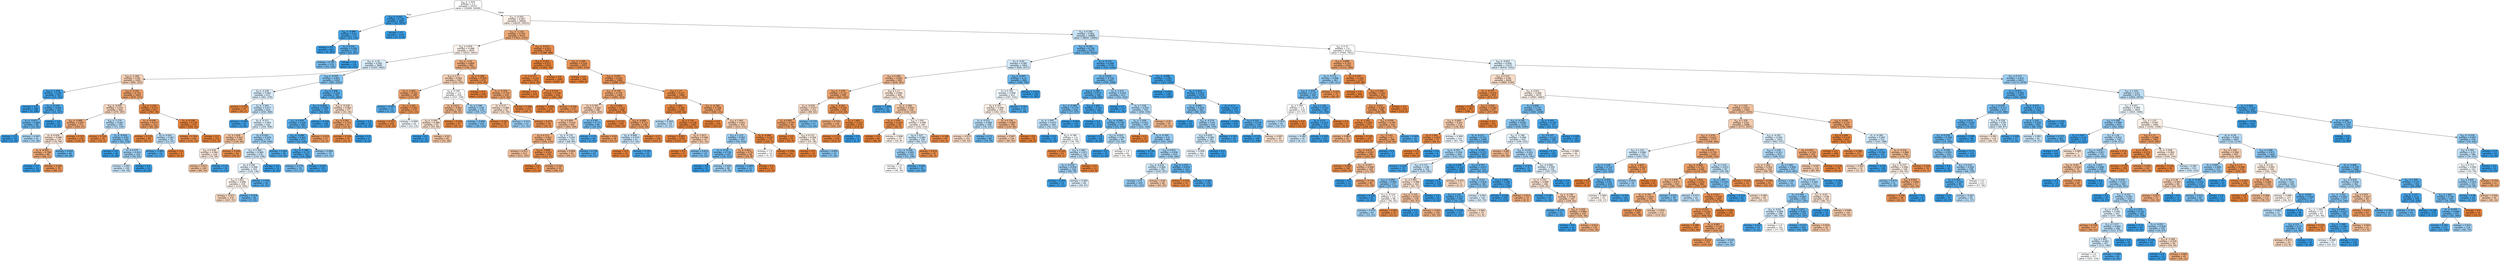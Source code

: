 digraph Tree {
node [shape=box, style="filled, rounded", color="black", fontname="helvetica"] ;
edge [fontname="helvetica"] ;
0 [label=<X<SUB>31</SUB> &le; -1.524<br/>entropy = 1.0<br/>samples = 32537<br/>value = [16268, 16269]>, fillcolor="#ffffff"] ;
1 [label=<X<SUB>30</SUB> &le; -0.301<br/>entropy = 0.156<br/>samples = 1897<br/>value = [43, 1854]>, fillcolor="#3e9fe6"] ;
0 -> 1 [labeldistance=2.5, labelangle=45, headlabel="True"] ;
2 [label=<X<SUB>30</SUB> &le; -0.889<br/>entropy = 0.31<br/>samples = 773<br/>value = [43, 730]>, fillcolor="#45a3e7"] ;
1 -> 2 ;
3 [label=<entropy = 0.0<br/>samples = 463<br/>value = [0, 463]>, fillcolor="#399de5"] ;
2 -> 3 ;
4 [label=<X<SUB>3</SUB> &le; 0.535<br/>entropy = 0.581<br/>samples = 310<br/>value = [43, 267]>, fillcolor="#59ade9"] ;
2 -> 4 ;
5 [label=<entropy = 0.795<br/>samples = 179<br/>value = [43, 136]>, fillcolor="#78bced"] ;
4 -> 5 ;
6 [label=<entropy = 0.0<br/>samples = 131<br/>value = [0, 131]>, fillcolor="#399de5"] ;
4 -> 6 ;
7 [label=<entropy = 0.0<br/>samples = 1124<br/>value = [0, 1124]>, fillcolor="#399de5"] ;
1 -> 7 ;
8 [label=<X<SUB>31</SUB> &le; -0.505<br/>entropy = 0.997<br/>samples = 30640<br/>value = [16225, 14415]>, fillcolor="#fcf1e9"] ;
0 -> 8 [labeldistance=2.5, labelangle=-45, headlabel="False"] ;
9 [label=<X<SUB>31</SUB> &le; -1.116<br/>entropy = 0.793<br/>samples = 9752<br/>value = [7421, 2331]>, fillcolor="#eda977"] ;
8 -> 9 ;
10 [label=<X<SUB>30</SUB> &le; 0.876<br/>entropy = 0.998<br/>samples = 3876<br/>value = [2033, 1843]>, fillcolor="#fdf3ec"] ;
9 -> 10 ;
11 [label=<X<SUB>31</SUB> &le; -1.32<br/>entropy = 0.992<br/>samples = 2895<br/>value = [1293, 1602]>, fillcolor="#d9ecfa"] ;
10 -> 11 ;
12 [label=<X<SUB>30</SUB> &le; -1.184<br/>entropy = 0.96<br/>samples = 1443<br/>value = [891, 552]>, fillcolor="#f5cfb4"] ;
11 -> 12 ;
13 [label=<X<SUB>30</SUB> &le; -1.478<br/>entropy = 0.255<br/>samples = 350<br/>value = [15, 335]>, fillcolor="#42a1e6"] ;
12 -> 13 ;
14 [label=<entropy = 0.0<br/>samples = 188<br/>value = [0, 188]>, fillcolor="#399de5"] ;
13 -> 14 ;
15 [label=<X<SUB>4</SUB> &le; -0.149<br/>entropy = 0.445<br/>samples = 162<br/>value = [15, 147]>, fillcolor="#4da7e8"] ;
13 -> 15 ;
16 [label=<X<SUB>7</SUB> &le; -0.672<br/>entropy = 0.696<br/>samples = 80<br/>value = [15, 65]>, fillcolor="#67b4eb"] ;
15 -> 16 ;
17 [label=<entropy = 0.0<br/>samples = 39<br/>value = [0, 39]>, fillcolor="#399de5"] ;
16 -> 17 ;
18 [label=<entropy = 0.947<br/>samples = 41<br/>value = [15, 26]>, fillcolor="#abd6f4"] ;
16 -> 18 ;
19 [label=<entropy = 0.0<br/>samples = 82<br/>value = [0, 82]>, fillcolor="#399de5"] ;
15 -> 19 ;
20 [label=<X<SUB>30</SUB> &le; -0.301<br/>entropy = 0.719<br/>samples = 1093<br/>value = [876, 217]>, fillcolor="#eba06a"] ;
12 -> 20 ;
21 [label=<X<SUB>30</SUB> &le; -0.595<br/>entropy = 0.972<br/>samples = 466<br/>value = [279, 187]>, fillcolor="#f6d5be"] ;
20 -> 21 ;
22 [label=<X<SUB>30</SUB> &le; -0.889<br/>entropy = 0.807<br/>samples = 271<br/>value = [204, 67]>, fillcolor="#eeaa7a"] ;
21 -> 22 ;
23 [label=<X<SUB>7</SUB> &le; 0.428<br/>entropy = 0.989<br/>samples = 135<br/>value = [76, 59]>, fillcolor="#f9e3d3"] ;
22 -> 23 ;
24 [label=<X<SUB>1</SUB> &le; -0.595<br/>entropy = 0.788<br/>samples = 89<br/>value = [68, 21]>, fillcolor="#eda876"] ;
23 -> 24 ;
25 [label=<entropy = 0.0<br/>samples = 10<br/>value = [0, 10]>, fillcolor="#399de5"] ;
24 -> 25 ;
26 [label=<entropy = 0.582<br/>samples = 79<br/>value = [68, 11]>, fillcolor="#e99559"] ;
24 -> 26 ;
27 [label=<entropy = 0.667<br/>samples = 46<br/>value = [8, 38]>, fillcolor="#63b2ea"] ;
23 -> 27 ;
28 [label=<entropy = 0.323<br/>samples = 136<br/>value = [128, 8]>, fillcolor="#e78945"] ;
22 -> 28 ;
29 [label=<X<SUB>29</SUB> &le; -1.274<br/>entropy = 0.961<br/>samples = 195<br/>value = [75, 120]>, fillcolor="#b5daf5"] ;
21 -> 29 ;
30 [label=<entropy = 0.316<br/>samples = 35<br/>value = [33, 2]>, fillcolor="#e78945"] ;
29 -> 30 ;
31 [label=<X<SUB>1</SUB> &le; -0.918<br/>entropy = 0.83<br/>samples = 160<br/>value = [42, 118]>, fillcolor="#7fc0ee"] ;
29 -> 31 ;
32 [label=<entropy = 0.0<br/>samples = 36<br/>value = [0, 36]>, fillcolor="#399de5"] ;
31 -> 32 ;
33 [label=<X<SUB>7</SUB> &le; 0.579<br/>entropy = 0.924<br/>samples = 124<br/>value = [42, 82]>, fillcolor="#9ecff2"] ;
31 -> 33 ;
34 [label=<entropy = 0.981<br/>samples = 100<br/>value = [42, 58]>, fillcolor="#c8e4f8"] ;
33 -> 34 ;
35 [label=<entropy = 0.0<br/>samples = 24<br/>value = [0, 24]>, fillcolor="#399de5"] ;
33 -> 35 ;
36 [label=<X<SUB>29</SUB> &le; -1.103<br/>entropy = 0.277<br/>samples = 627<br/>value = [597, 30]>, fillcolor="#e68743"] ;
20 -> 36 ;
37 [label=<X<SUB>7</SUB> &le; -0.636<br/>entropy = 0.677<br/>samples = 112<br/>value = [92, 20]>, fillcolor="#eb9c64"] ;
36 -> 37 ;
38 [label=<entropy = 0.222<br/>samples = 84<br/>value = [81, 3]>, fillcolor="#e68640"] ;
37 -> 38 ;
39 [label=<X<SUB>0</SUB> &le; -0.001<br/>entropy = 0.967<br/>samples = 28<br/>value = [11, 17]>, fillcolor="#b9dcf6"] ;
37 -> 39 ;
40 [label=<entropy = 0.485<br/>samples = 19<br/>value = [2, 17]>, fillcolor="#50a9e8"] ;
39 -> 40 ;
41 [label=<entropy = 0.0<br/>samples = 9<br/>value = [9, 0]>, fillcolor="#e58139"] ;
39 -> 41 ;
42 [label=<X<SUB>1</SUB> &le; -0.708<br/>entropy = 0.138<br/>samples = 515<br/>value = [505, 10]>, fillcolor="#e6833d"] ;
36 -> 42 ;
43 [label=<entropy = 0.364<br/>samples = 144<br/>value = [134, 10]>, fillcolor="#e78a48"] ;
42 -> 43 ;
44 [label=<entropy = 0.0<br/>samples = 371<br/>value = [371, 0]>, fillcolor="#e58139"] ;
42 -> 44 ;
45 [label=<X<SUB>30</SUB> &le; -0.595<br/>entropy = 0.851<br/>samples = 1452<br/>value = [402, 1050]>, fillcolor="#85c3ef"] ;
11 -> 45 ;
46 [label=<X<SUB>3</SUB> &le; -2.139<br/>entropy = 0.992<br/>samples = 671<br/>value = [301, 370]>, fillcolor="#daedfa"] ;
45 -> 46 ;
47 [label=<entropy = 0.254<br/>samples = 47<br/>value = [45, 2]>, fillcolor="#e68742"] ;
46 -> 47 ;
48 [label=<X<SUB>2</SUB> &le; -1.563<br/>entropy = 0.977<br/>samples = 624<br/>value = [256, 368]>, fillcolor="#c3e1f7"] ;
46 -> 48 ;
49 [label=<entropy = 0.206<br/>samples = 62<br/>value = [2, 60]>, fillcolor="#40a0e6"] ;
48 -> 49 ;
50 [label=<X<SUB>0</SUB> &le; -0.537<br/>entropy = 0.993<br/>samples = 562<br/>value = [254, 308]>, fillcolor="#dceefa"] ;
48 -> 50 ;
51 [label=<X<SUB>1</SUB> &le; 1.028<br/>entropy = 0.922<br/>samples = 190<br/>value = [126, 64]>, fillcolor="#f2c19e"] ;
50 -> 51 ;
52 [label=<X<SUB>29</SUB> &le; 0.438<br/>entropy = 0.994<br/>samples = 128<br/>value = [70, 58]>, fillcolor="#fbe9dd"] ;
51 -> 52 ;
53 [label=<entropy = 0.921<br/>samples = 104<br/>value = [69, 35]>, fillcolor="#f2c19d"] ;
52 -> 53 ;
54 [label=<entropy = 0.25<br/>samples = 24<br/>value = [1, 23]>, fillcolor="#42a1e6"] ;
52 -> 54 ;
55 [label=<entropy = 0.459<br/>samples = 62<br/>value = [56, 6]>, fillcolor="#e88e4e"] ;
51 -> 55 ;
56 [label=<X<SUB>3</SUB> &le; 0.024<br/>entropy = 0.929<br/>samples = 372<br/>value = [128, 244]>, fillcolor="#a1d0f3"] ;
50 -> 56 ;
57 [label=<X<SUB>12</SUB> &le; 2.364<br/>entropy = 0.985<br/>samples = 276<br/>value = [118, 158]>, fillcolor="#cde6f8"] ;
56 -> 57 ;
58 [label=<X<SUB>0</SUB> &le; 2.284<br/>entropy = 0.996<br/>samples = 254<br/>value = [118, 136]>, fillcolor="#e5f2fc"] ;
57 -> 58 ;
59 [label=<X<SUB>14</SUB> &le; 1.061<br/>entropy = 0.998<br/>samples = 218<br/>value = [114, 104]>, fillcolor="#fdf4ee"] ;
58 -> 59 ;
60 [label=<entropy = 0.972<br/>samples = 179<br/>value = [107, 72]>, fillcolor="#f6d6be"] ;
59 -> 60 ;
61 [label=<entropy = 0.679<br/>samples = 39<br/>value = [7, 32]>, fillcolor="#64b2eb"] ;
59 -> 61 ;
62 [label=<entropy = 0.503<br/>samples = 36<br/>value = [4, 32]>, fillcolor="#52a9e8"] ;
58 -> 62 ;
63 [label=<entropy = 0.0<br/>samples = 22<br/>value = [0, 22]>, fillcolor="#399de5"] ;
57 -> 63 ;
64 [label=<entropy = 0.482<br/>samples = 96<br/>value = [10, 86]>, fillcolor="#50a8e8"] ;
56 -> 64 ;
65 [label=<X<SUB>16</SUB> &le; 1.836<br/>entropy = 0.556<br/>samples = 781<br/>value = [101, 680]>, fillcolor="#56ace9"] ;
45 -> 65 ;
66 [label=<X<SUB>17</SUB> &le; -0.428<br/>entropy = 0.449<br/>samples = 724<br/>value = [68, 656]>, fillcolor="#4ea7e8"] ;
65 -> 66 ;
67 [label=<X<SUB>11</SUB> &le; 0.929<br/>entropy = 0.558<br/>samples = 484<br/>value = [63, 421]>, fillcolor="#57ace9"] ;
66 -> 67 ;
68 [label=<X<SUB>16</SUB> &le; -0.489<br/>entropy = 0.501<br/>samples = 471<br/>value = [52, 419]>, fillcolor="#52a9e8"] ;
67 -> 68 ;
69 [label=<X<SUB>23</SUB> &le; -1.346<br/>entropy = 0.377<br/>samples = 397<br/>value = [29, 368]>, fillcolor="#49a5e7"] ;
68 -> 69 ;
70 [label=<entropy = 0.778<br/>samples = 74<br/>value = [17, 57]>, fillcolor="#74baed"] ;
69 -> 70 ;
71 [label=<entropy = 0.229<br/>samples = 323<br/>value = [12, 311]>, fillcolor="#41a1e6"] ;
69 -> 71 ;
72 [label=<entropy = 0.894<br/>samples = 74<br/>value = [23, 51]>, fillcolor="#92c9f1"] ;
68 -> 72 ;
73 [label=<entropy = 0.619<br/>samples = 13<br/>value = [11, 2]>, fillcolor="#ea985d"] ;
67 -> 73 ;
74 [label=<entropy = 0.146<br/>samples = 240<br/>value = [5, 235]>, fillcolor="#3d9fe6"] ;
66 -> 74 ;
75 [label=<X<SUB>19</SUB> &le; -0.228<br/>entropy = 0.982<br/>samples = 57<br/>value = [33, 24]>, fillcolor="#f8ddc9"] ;
65 -> 75 ;
76 [label=<X<SUB>30</SUB> &le; 0.582<br/>entropy = 0.712<br/>samples = 41<br/>value = [33, 8]>, fillcolor="#eba069"] ;
75 -> 76 ;
77 [label=<entropy = 0.316<br/>samples = 35<br/>value = [33, 2]>, fillcolor="#e78945"] ;
76 -> 77 ;
78 [label=<entropy = 0.0<br/>samples = 6<br/>value = [0, 6]>, fillcolor="#399de5"] ;
76 -> 78 ;
79 [label=<entropy = 0.0<br/>samples = 16<br/>value = [0, 16]>, fillcolor="#399de5"] ;
75 -> 79 ;
80 [label=<X<SUB>31</SUB> &le; -1.32<br/>entropy = 0.804<br/>samples = 981<br/>value = [740, 241]>, fillcolor="#edaa79"] ;
10 -> 80 ;
81 [label=<X<SUB>30</SUB> &le; 1.17<br/>entropy = 0.962<br/>samples = 505<br/>value = [310, 195]>, fillcolor="#f5d0b6"] ;
80 -> 81 ;
82 [label=<X<SUB>2</SUB> &le; -1.402<br/>entropy = 0.702<br/>samples = 189<br/>value = [153, 36]>, fillcolor="#eb9f68"] ;
81 -> 82 ;
83 [label=<entropy = 0.567<br/>samples = 15<br/>value = [2, 13]>, fillcolor="#57ace9"] ;
82 -> 83 ;
84 [label=<X<SUB>13</SUB> &le; 1.391<br/>entropy = 0.563<br/>samples = 174<br/>value = [151, 23]>, fillcolor="#e99457"] ;
82 -> 84 ;
85 [label=<entropy = 0.355<br/>samples = 149<br/>value = [139, 10]>, fillcolor="#e78a47"] ;
84 -> 85 ;
86 [label=<entropy = 0.999<br/>samples = 25<br/>value = [12, 13]>, fillcolor="#f0f7fd"] ;
84 -> 86 ;
87 [label=<X<SUB>4</SUB> &le; -0.165<br/>entropy = 1.0<br/>samples = 316<br/>value = [157, 159]>, fillcolor="#fdfeff"] ;
81 -> 87 ;
88 [label=<X<SUB>1</SUB> &le; 0.623<br/>entropy = 0.881<br/>samples = 140<br/>value = [98, 42]>, fillcolor="#f0b78e"] ;
87 -> 88 ;
89 [label=<X<SUB>8</SUB> &le; -1.042<br/>entropy = 0.986<br/>samples = 93<br/>value = [53, 40]>, fillcolor="#f9e0ce"] ;
88 -> 89 ;
90 [label=<entropy = 0.0<br/>samples = 12<br/>value = [0, 12]>, fillcolor="#399de5"] ;
89 -> 90 ;
91 [label=<entropy = 0.93<br/>samples = 81<br/>value = [53, 28]>, fillcolor="#f3c4a2"] ;
89 -> 91 ;
92 [label=<entropy = 0.254<br/>samples = 47<br/>value = [45, 2]>, fillcolor="#e68742"] ;
88 -> 92 ;
93 [label=<X<SUB>1</SUB> &le; 1.596<br/>entropy = 0.92<br/>samples = 176<br/>value = [59, 117]>, fillcolor="#9dcef2"] ;
87 -> 93 ;
94 [label=<entropy = 0.806<br/>samples = 154<br/>value = [38, 116]>, fillcolor="#7abdee"] ;
93 -> 94 ;
95 [label=<entropy = 0.267<br/>samples = 22<br/>value = [21, 1]>, fillcolor="#e68742"] ;
93 -> 95 ;
96 [label=<X<SUB>2</SUB> &le; -0.288<br/>entropy = 0.458<br/>samples = 476<br/>value = [430, 46]>, fillcolor="#e88e4e"] ;
80 -> 96 ;
97 [label=<entropy = 0.0<br/>samples = 258<br/>value = [258, 0]>, fillcolor="#e58139"] ;
96 -> 97 ;
98 [label=<X<SUB>1</SUB> &le; -0.329<br/>entropy = 0.743<br/>samples = 218<br/>value = [172, 46]>, fillcolor="#eca36e"] ;
96 -> 98 ;
99 [label=<X<SUB>7</SUB> &le; 0.27<br/>entropy = 0.985<br/>samples = 91<br/>value = [52, 39]>, fillcolor="#f8e0ce"] ;
98 -> 99 ;
100 [label=<entropy = 0.912<br/>samples = 52<br/>value = [17, 35]>, fillcolor="#99cdf2"] ;
99 -> 100 ;
101 [label=<entropy = 0.477<br/>samples = 39<br/>value = [35, 4]>, fillcolor="#e88f50"] ;
99 -> 101 ;
102 [label=<entropy = 0.308<br/>samples = 127<br/>value = [120, 7]>, fillcolor="#e78845"] ;
98 -> 102 ;
103 [label=<X<SUB>31</SUB> &le; -0.913<br/>entropy = 0.413<br/>samples = 5876<br/>value = [5388, 488]>, fillcolor="#e78c4b"] ;
9 -> 103 ;
104 [label=<X<SUB>30</SUB> &le; -0.301<br/>entropy = 0.077<br/>samples = 1919<br/>value = [1901, 18]>, fillcolor="#e5823b"] ;
103 -> 104 ;
105 [label=<X<SUB>1</SUB> &le; 0.127<br/>entropy = 0.151<br/>samples = 832<br/>value = [814, 18]>, fillcolor="#e6843d"] ;
104 -> 105 ;
106 [label=<entropy = 0.0<br/>samples = 414<br/>value = [414, 0]>, fillcolor="#e58139"] ;
105 -> 106 ;
107 [label=<X<SUB>7</SUB> &le; 0.514<br/>entropy = 0.256<br/>samples = 418<br/>value = [400, 18]>, fillcolor="#e68742"] ;
105 -> 107 ;
108 [label=<entropy = 0.059<br/>samples = 291<br/>value = [289, 2]>, fillcolor="#e5823a"] ;
107 -> 108 ;
109 [label=<entropy = 0.546<br/>samples = 127<br/>value = [111, 16]>, fillcolor="#e99356"] ;
107 -> 109 ;
110 [label=<entropy = 0.0<br/>samples = 1087<br/>value = [1087, 0]>, fillcolor="#e58139"] ;
104 -> 110 ;
111 [label=<X<SUB>30</SUB> &le; -1.184<br/>entropy = 0.526<br/>samples = 3957<br/>value = [3487, 470]>, fillcolor="#e99254"] ;
103 -> 111 ;
112 [label=<entropy = 0.0<br/>samples = 589<br/>value = [589, 0]>, fillcolor="#e58139"] ;
111 -> 112 ;
113 [label=<X<SUB>30</SUB> &le; -0.007<br/>entropy = 0.583<br/>samples = 3368<br/>value = [2898, 470]>, fillcolor="#e99559"] ;
111 -> 113 ;
114 [label=<X<SUB>31</SUB> &le; -0.709<br/>entropy = 0.758<br/>samples = 1384<br/>value = [1081, 303]>, fillcolor="#eca470"] ;
113 -> 114 ;
115 [label=<X<SUB>3</SUB> &le; 0.787<br/>entropy = 0.962<br/>samples = 685<br/>value = [421, 264]>, fillcolor="#f5d0b5"] ;
114 -> 115 ;
116 [label=<X<SUB>4</SUB> &le; 0.469<br/>entropy = 0.916<br/>samples = 601<br/>value = [402, 199]>, fillcolor="#f2bf9b"] ;
115 -> 116 ;
117 [label=<X<SUB>8</SUB> &le; 0.712<br/>entropy = 0.821<br/>samples = 449<br/>value = [334, 115]>, fillcolor="#eeac7d"] ;
116 -> 117 ;
118 [label=<entropy = 0.911<br/>samples = 313<br/>value = [211, 102]>, fillcolor="#f2be99"] ;
117 -> 118 ;
119 [label=<X<SUB>30</SUB> &le; -0.889<br/>entropy = 0.455<br/>samples = 136<br/>value = [123, 13]>, fillcolor="#e88e4e"] ;
117 -> 119 ;
120 [label=<entropy = 0.0<br/>samples = 77<br/>value = [77, 0]>, fillcolor="#e58139"] ;
119 -> 120 ;
121 [label=<entropy = 0.761<br/>samples = 59<br/>value = [46, 13]>, fillcolor="#eca571"] ;
119 -> 121 ;
122 [label=<X<SUB>3</SUB> &le; -0.135<br/>entropy = 0.992<br/>samples = 152<br/>value = [68, 84]>, fillcolor="#d9ecfa"] ;
116 -> 122 ;
123 [label=<entropy = 0.894<br/>samples = 87<br/>value = [60, 27]>, fillcolor="#f1ba92"] ;
122 -> 123 ;
124 [label=<entropy = 0.538<br/>samples = 65<br/>value = [8, 57]>, fillcolor="#55abe9"] ;
122 -> 124 ;
125 [label=<X<SUB>2</SUB> &le; 0.99<br/>entropy = 0.771<br/>samples = 84<br/>value = [19, 65]>, fillcolor="#73baed"] ;
115 -> 125 ;
126 [label=<entropy = 0.33<br/>samples = 66<br/>value = [4, 62]>, fillcolor="#46a3e7"] ;
125 -> 126 ;
127 [label=<entropy = 0.65<br/>samples = 18<br/>value = [15, 3]>, fillcolor="#ea9a61"] ;
125 -> 127 ;
128 [label=<X<SUB>0</SUB> &le; 0.892<br/>entropy = 0.311<br/>samples = 699<br/>value = [660, 39]>, fillcolor="#e78845"] ;
114 -> 128 ;
129 [label=<entropy = 0.131<br/>samples = 550<br/>value = [540, 10]>, fillcolor="#e5833d"] ;
128 -> 129 ;
130 [label=<X<SUB>30</SUB> &le; -0.889<br/>entropy = 0.711<br/>samples = 149<br/>value = [120, 29]>, fillcolor="#eb9f69"] ;
128 -> 130 ;
131 [label=<X<SUB>4</SUB> &le; -0.649<br/>entropy = 0.979<br/>samples = 41<br/>value = [17, 24]>, fillcolor="#c5e2f7"] ;
130 -> 131 ;
132 [label=<entropy = 0.0<br/>samples = 15<br/>value = [15, 0]>, fillcolor="#e58139"] ;
131 -> 132 ;
133 [label=<entropy = 0.391<br/>samples = 26<br/>value = [2, 24]>, fillcolor="#49a5e7"] ;
131 -> 133 ;
134 [label=<entropy = 0.27<br/>samples = 108<br/>value = [103, 5]>, fillcolor="#e68743"] ;
130 -> 134 ;
135 [label=<X<SUB>30</SUB> &le; 1.17<br/>entropy = 0.417<br/>samples = 1984<br/>value = [1817, 167]>, fillcolor="#e78d4b"] ;
113 -> 135 ;
136 [label=<X<SUB>3</SUB> &le; -1.042<br/>entropy = 0.182<br/>samples = 1305<br/>value = [1269, 36]>, fillcolor="#e6853f"] ;
135 -> 136 ;
137 [label=<entropy = 0.964<br/>samples = 18<br/>value = [7, 11]>, fillcolor="#b7dbf6"] ;
136 -> 137 ;
138 [label=<X<SUB>0</SUB> &le; 2.716<br/>entropy = 0.138<br/>samples = 1287<br/>value = [1262, 25]>, fillcolor="#e6833d"] ;
136 -> 138 ;
139 [label=<entropy = 0.083<br/>samples = 1254<br/>value = [1241, 13]>, fillcolor="#e5823b"] ;
138 -> 139 ;
140 [label=<X<SUB>4</SUB> &le; -1.913<br/>entropy = 0.946<br/>samples = 33<br/>value = [21, 12]>, fillcolor="#f4c9aa"] ;
138 -> 140 ;
141 [label=<entropy = 0.0<br/>samples = 17<br/>value = [17, 0]>, fillcolor="#e58139"] ;
140 -> 141 ;
142 [label=<entropy = 0.811<br/>samples = 16<br/>value = [4, 12]>, fillcolor="#7bbeee"] ;
140 -> 142 ;
143 [label=<X<SUB>31</SUB> &le; -0.709<br/>entropy = 0.708<br/>samples = 679<br/>value = [548, 131]>, fillcolor="#eb9f68"] ;
135 -> 143 ;
144 [label=<entropy = 0.0<br/>samples = 325<br/>value = [325, 0]>, fillcolor="#e58139"] ;
143 -> 144 ;
145 [label=<X<SUB>30</SUB> &le; 1.465<br/>entropy = 0.951<br/>samples = 354<br/>value = [223, 131]>, fillcolor="#f4cbad"] ;
143 -> 145 ;
146 [label=<X<SUB>29</SUB> &le; 1.123<br/>entropy = 0.907<br/>samples = 183<br/>value = [59, 124]>, fillcolor="#97ccf1"] ;
145 -> 146 ;
147 [label=<X<SUB>1</SUB> &le; -0.16<br/>entropy = 0.736<br/>samples = 145<br/>value = [30, 115]>, fillcolor="#6db7ec"] ;
146 -> 147 ;
148 [label=<entropy = 0.0<br/>samples = 57<br/>value = [0, 57]>, fillcolor="#399de5"] ;
147 -> 148 ;
149 [label=<entropy = 0.926<br/>samples = 88<br/>value = [30, 58]>, fillcolor="#9fd0f2"] ;
147 -> 149 ;
150 [label=<X<SUB>1</SUB> &le; -0.821<br/>entropy = 0.79<br/>samples = 38<br/>value = [29, 9]>, fillcolor="#eda876"] ;
146 -> 150 ;
151 [label=<entropy = 0.684<br/>samples = 11<br/>value = [2, 9]>, fillcolor="#65b3eb"] ;
150 -> 151 ;
152 [label=<entropy = 0.0<br/>samples = 27<br/>value = [27, 0]>, fillcolor="#e58139"] ;
150 -> 152 ;
153 [label=<X<SUB>4</SUB> &le; -0.468<br/>entropy = 0.247<br/>samples = 171<br/>value = [164, 7]>, fillcolor="#e68641"] ;
145 -> 153 ;
154 [label=<entropy = 1.0<br/>samples = 10<br/>value = [5, 5]>, fillcolor="#ffffff"] ;
153 -> 154 ;
155 [label=<entropy = 0.096<br/>samples = 161<br/>value = [159, 2]>, fillcolor="#e5833b"] ;
153 -> 155 ;
156 [label=<X<SUB>31</SUB> &le; 0.106<br/>entropy = 0.982<br/>samples = 20888<br/>value = [8804, 12084]>, fillcolor="#c9e4f8"] ;
8 -> 156 ;
157 [label=<X<SUB>31</SUB> &le; -0.301<br/>entropy = 0.758<br/>samples = 5673<br/>value = [1240, 4433]>, fillcolor="#70b8ec"] ;
156 -> 157 ;
158 [label=<X<SUB>3</SUB> &le; -0.02<br/>entropy = 0.987<br/>samples = 1903<br/>value = [826, 1077]>, fillcolor="#d1e8f9"] ;
157 -> 158 ;
159 [label=<X<SUB>30</SUB> &le; 0.288<br/>entropy = 0.892<br/>samples = 909<br/>value = [628, 281]>, fillcolor="#f1b992"] ;
158 -> 159 ;
160 [label=<X<SUB>30</SUB> &le; -1.478<br/>entropy = 0.723<br/>samples = 509<br/>value = [407, 102]>, fillcolor="#eca16b"] ;
159 -> 160 ;
161 [label=<X<SUB>0</SUB> &le; -0.529<br/>entropy = 0.977<br/>samples = 151<br/>value = [89, 62]>, fillcolor="#f7d9c3"] ;
160 -> 161 ;
162 [label=<X<SUB>1</SUB> &le; 0.045<br/>entropy = 0.705<br/>samples = 94<br/>value = [76, 18]>, fillcolor="#eb9f68"] ;
161 -> 162 ;
163 [label=<entropy = 0.0<br/>samples = 55<br/>value = [55, 0]>, fillcolor="#e58139"] ;
162 -> 163 ;
164 [label=<X<SUB>29</SUB> &le; 0.153<br/>entropy = 0.996<br/>samples = 39<br/>value = [21, 18]>, fillcolor="#fbede3"] ;
162 -> 164 ;
165 [label=<entropy = 0.0<br/>samples = 14<br/>value = [14, 0]>, fillcolor="#e58139"] ;
164 -> 165 ;
166 [label=<entropy = 0.855<br/>samples = 25<br/>value = [7, 18]>, fillcolor="#86c3ef"] ;
164 -> 166 ;
167 [label=<entropy = 0.775<br/>samples = 57<br/>value = [13, 44]>, fillcolor="#74baed"] ;
161 -> 167 ;
168 [label=<X<SUB>29</SUB> &le; -0.361<br/>entropy = 0.505<br/>samples = 358<br/>value = [318, 40]>, fillcolor="#e89152"] ;
160 -> 168 ;
169 [label=<entropy = 0.793<br/>samples = 134<br/>value = [102, 32]>, fillcolor="#eda977"] ;
168 -> 169 ;
170 [label=<X<SUB>1</SUB> &le; 1.683<br/>entropy = 0.222<br/>samples = 224<br/>value = [216, 8]>, fillcolor="#e68640"] ;
168 -> 170 ;
171 [label=<entropy = 0.131<br/>samples = 220<br/>value = [216, 4]>, fillcolor="#e5833d"] ;
170 -> 171 ;
172 [label=<entropy = 0.0<br/>samples = 4<br/>value = [0, 4]>, fillcolor="#399de5"] ;
170 -> 172 ;
173 [label=<X<SUB>30</SUB> &le; 1.17<br/>entropy = 0.992<br/>samples = 400<br/>value = [221, 179]>, fillcolor="#fae7d9"] ;
159 -> 173 ;
174 [label=<entropy = 0.409<br/>samples = 61<br/>value = [5, 56]>, fillcolor="#4ba6e7"] ;
173 -> 174 ;
175 [label=<X<SUB>2</SUB> &le; -1.384<br/>entropy = 0.945<br/>samples = 339<br/>value = [216, 123]>, fillcolor="#f4c9aa"] ;
173 -> 175 ;
176 [label=<X<SUB>3</SUB> &le; -1.434<br/>entropy = 0.439<br/>samples = 99<br/>value = [90, 9]>, fillcolor="#e88e4d"] ;
175 -> 176 ;
177 [label=<entropy = 0.0<br/>samples = 80<br/>value = [80, 0]>, fillcolor="#e58139"] ;
176 -> 177 ;
178 [label=<entropy = 0.998<br/>samples = 19<br/>value = [10, 9]>, fillcolor="#fcf2eb"] ;
176 -> 178 ;
179 [label=<X<SUB>29</SUB> &le; 1.295<br/>entropy = 0.998<br/>samples = 240<br/>value = [126, 114]>, fillcolor="#fdf3ec"] ;
175 -> 179 ;
180 [label=<X<SUB>8</SUB> &le; 1.527<br/>entropy = 0.985<br/>samples = 194<br/>value = [83, 111]>, fillcolor="#cde6f8"] ;
179 -> 180 ;
181 [label=<X<SUB>17</SUB> &le; -0.548<br/>entropy = 0.905<br/>samples = 159<br/>value = [51, 108]>, fillcolor="#96cbf1"] ;
180 -> 181 ;
182 [label=<entropy = 1.0<br/>samples = 78<br/>value = [39, 39]>, fillcolor="#ffffff"] ;
181 -> 182 ;
183 [label=<entropy = 0.605<br/>samples = 81<br/>value = [12, 69]>, fillcolor="#5baeea"] ;
181 -> 183 ;
184 [label=<entropy = 0.422<br/>samples = 35<br/>value = [32, 3]>, fillcolor="#e78d4c"] ;
180 -> 184 ;
185 [label=<entropy = 0.348<br/>samples = 46<br/>value = [43, 3]>, fillcolor="#e78a47"] ;
179 -> 185 ;
186 [label=<X<SUB>30</SUB> &le; -0.007<br/>entropy = 0.72<br/>samples = 994<br/>value = [198, 796]>, fillcolor="#6ab5eb"] ;
158 -> 186 ;
187 [label=<X<SUB>7</SUB> &le; 0.744<br/>entropy = 0.999<br/>samples = 412<br/>value = [197, 215]>, fillcolor="#eef7fd"] ;
186 -> 187 ;
188 [label=<X<SUB>9</SUB> &le; 0.107<br/>entropy = 0.996<br/>samples = 359<br/>value = [192, 167]>, fillcolor="#fcefe5"] ;
187 -> 188 ;
189 [label=<X<SUB>7</SUB> &le; -0.521<br/>entropy = 0.966<br/>samples = 199<br/>value = [78, 121]>, fillcolor="#b9dcf6"] ;
188 -> 189 ;
190 [label=<entropy = 0.979<br/>samples = 101<br/>value = [59, 42]>, fillcolor="#f8dbc6"] ;
189 -> 190 ;
191 [label=<entropy = 0.71<br/>samples = 98<br/>value = [19, 79]>, fillcolor="#69b5eb"] ;
189 -> 191 ;
192 [label=<X<SUB>2</SUB> &le; 0.726<br/>entropy = 0.865<br/>samples = 160<br/>value = [114, 46]>, fillcolor="#efb489"] ;
188 -> 192 ;
193 [label=<entropy = 0.947<br/>samples = 126<br/>value = [80, 46]>, fillcolor="#f4c9ab"] ;
192 -> 193 ;
194 [label=<entropy = 0.0<br/>samples = 34<br/>value = [34, 0]>, fillcolor="#e58139"] ;
192 -> 194 ;
195 [label=<entropy = 0.451<br/>samples = 53<br/>value = [5, 48]>, fillcolor="#4ea7e8"] ;
187 -> 195 ;
196 [label=<entropy = 0.018<br/>samples = 582<br/>value = [1, 581]>, fillcolor="#399de5"] ;
186 -> 196 ;
197 [label=<X<SUB>3</SUB> &le; -0.135<br/>entropy = 0.499<br/>samples = 3770<br/>value = [414, 3356]>, fillcolor="#51a9e8"] ;
157 -> 197 ;
198 [label=<X<SUB>1</SUB> &le; 0.618<br/>entropy = 0.759<br/>samples = 1407<br/>value = [309, 1098]>, fillcolor="#71b9ec"] ;
197 -> 198 ;
199 [label=<X<SUB>30</SUB> &le; -1.184<br/>entropy = 0.573<br/>samples = 796<br/>value = [108, 688]>, fillcolor="#58ace9"] ;
198 -> 199 ;
200 [label=<X<SUB>31</SUB> &le; -0.098<br/>entropy = 0.779<br/>samples = 334<br/>value = [77, 257]>, fillcolor="#74baed"] ;
199 -> 200 ;
201 [label=<X<SUB>1</SUB> &le; -1.097<br/>entropy = 0.972<br/>samples = 189<br/>value = [76, 113]>, fillcolor="#bedff6"] ;
200 -> 201 ;
202 [label=<entropy = 0.0<br/>samples = 34<br/>value = [0, 34]>, fillcolor="#399de5"] ;
201 -> 202 ;
203 [label=<X<SUB>8</SUB> &le; -0.396<br/>entropy = 1.0<br/>samples = 155<br/>value = [76, 79]>, fillcolor="#f7fbfe"] ;
201 -> 203 ;
204 [label=<entropy = 0.242<br/>samples = 25<br/>value = [24, 1]>, fillcolor="#e68641"] ;
203 -> 204 ;
205 [label=<X<SUB>29</SUB> &le; 1.466<br/>entropy = 0.971<br/>samples = 130<br/>value = [52, 78]>, fillcolor="#bddef6"] ;
203 -> 205 ;
206 [label=<X<SUB>1</SUB> &le; -0.529<br/>entropy = 0.924<br/>samples = 118<br/>value = [40, 78]>, fillcolor="#9fcff2"] ;
205 -> 206 ;
207 [label=<entropy = 0.201<br/>samples = 32<br/>value = [1, 31]>, fillcolor="#3fa0e6"] ;
206 -> 207 ;
208 [label=<entropy = 0.994<br/>samples = 86<br/>value = [39, 47]>, fillcolor="#ddeefb"] ;
206 -> 208 ;
209 [label=<entropy = 0.0<br/>samples = 12<br/>value = [12, 0]>, fillcolor="#e58139"] ;
205 -> 209 ;
210 [label=<entropy = 0.059<br/>samples = 145<br/>value = [1, 144]>, fillcolor="#3a9ee5"] ;
200 -> 210 ;
211 [label=<X<SUB>30</SUB> &le; 1.465<br/>entropy = 0.355<br/>samples = 462<br/>value = [31, 431]>, fillcolor="#47a4e7"] ;
199 -> 211 ;
212 [label=<entropy = 0.0<br/>samples = 313<br/>value = [0, 313]>, fillcolor="#399de5"] ;
211 -> 212 ;
213 [label=<X<SUB>31</SUB> &le; -0.098<br/>entropy = 0.738<br/>samples = 149<br/>value = [31, 118]>, fillcolor="#6db7ec"] ;
211 -> 213 ;
214 [label=<entropy = 0.0<br/>samples = 68<br/>value = [0, 68]>, fillcolor="#399de5"] ;
213 -> 214 ;
215 [label=<X<SUB>23</SUB> &le; -0.925<br/>entropy = 0.96<br/>samples = 81<br/>value = [31, 50]>, fillcolor="#b4daf5"] ;
213 -> 215 ;
216 [label=<entropy = 0.0<br/>samples = 20<br/>value = [0, 20]>, fillcolor="#399de5"] ;
215 -> 216 ;
217 [label=<entropy = 1.0<br/>samples = 61<br/>value = [31, 30]>, fillcolor="#fefbf9"] ;
215 -> 217 ;
218 [label=<X<SUB>2</SUB> &le; -1.473<br/>entropy = 0.914<br/>samples = 611<br/>value = [201, 410]>, fillcolor="#9acdf2"] ;
198 -> 218 ;
219 [label=<entropy = 0.1<br/>samples = 77<br/>value = [1, 76]>, fillcolor="#3c9ee5"] ;
218 -> 219 ;
220 [label=<X<SUB>9</SUB> &le; 1.728<br/>entropy = 0.954<br/>samples = 534<br/>value = [200, 334]>, fillcolor="#b0d8f5"] ;
218 -> 220 ;
221 [label=<X<SUB>4</SUB> &le; -1.938<br/>entropy = 0.921<br/>samples = 479<br/>value = [161, 318]>, fillcolor="#9dcff2"] ;
220 -> 221 ;
222 [label=<entropy = 0.0<br/>samples = 14<br/>value = [14, 0]>, fillcolor="#e58139"] ;
221 -> 222 ;
223 [label=<X<SUB>5</SUB> &le; -0.764<br/>entropy = 0.9<br/>samples = 465<br/>value = [147, 318]>, fillcolor="#95caf1"] ;
221 -> 223 ;
224 [label=<entropy = 0.139<br/>samples = 51<br/>value = [1, 50]>, fillcolor="#3d9fe6"] ;
223 -> 224 ;
225 [label=<X<SUB>29</SUB> &le; 0.952<br/>entropy = 0.936<br/>samples = 414<br/>value = [146, 268]>, fillcolor="#a5d2f3"] ;
223 -> 225 ;
226 [label=<X<SUB>29</SUB> &le; -0.018<br/>entropy = 0.984<br/>samples = 291<br/>value = [124, 167]>, fillcolor="#cce6f8"] ;
225 -> 226 ;
227 [label=<entropy = 0.9<br/>samples = 193<br/>value = [61, 132]>, fillcolor="#94caf1"] ;
226 -> 227 ;
228 [label=<entropy = 0.94<br/>samples = 98<br/>value = [63, 35]>, fillcolor="#f3c7a7"] ;
226 -> 228 ;
229 [label=<X<SUB>30</SUB> &le; -1.331<br/>entropy = 0.678<br/>samples = 123<br/>value = [22, 101]>, fillcolor="#64b2eb"] ;
225 -> 229 ;
230 [label=<entropy = 0.353<br/>samples = 15<br/>value = [14, 1]>, fillcolor="#e78a47"] ;
229 -> 230 ;
231 [label=<entropy = 0.381<br/>samples = 108<br/>value = [8, 100]>, fillcolor="#49a5e7"] ;
229 -> 231 ;
232 [label=<entropy = 0.87<br/>samples = 55<br/>value = [39, 16]>, fillcolor="#f0b58a"] ;
220 -> 232 ;
233 [label=<X<SUB>31</SUB> &le; -0.098<br/>entropy = 0.262<br/>samples = 2363<br/>value = [105, 2258]>, fillcolor="#42a2e6"] ;
197 -> 233 ;
234 [label=<entropy = 0.024<br/>samples = 1289<br/>value = [3, 1286]>, fillcolor="#399de5"] ;
233 -> 234 ;
235 [label=<X<SUB>4</SUB> &le; -0.402<br/>entropy = 0.453<br/>samples = 1074<br/>value = [102, 972]>, fillcolor="#4ea7e8"] ;
233 -> 235 ;
236 [label=<X<SUB>1</SUB> &le; -0.892<br/>entropy = 0.835<br/>samples = 301<br/>value = [80, 221]>, fillcolor="#81c0ee"] ;
235 -> 236 ;
237 [label=<entropy = 0.0<br/>samples = 62<br/>value = [0, 62]>, fillcolor="#399de5"] ;
236 -> 237 ;
238 [label=<X<SUB>25</SUB> &le; -0.274<br/>entropy = 0.92<br/>samples = 239<br/>value = [80, 159]>, fillcolor="#9dcef2"] ;
236 -> 238 ;
239 [label=<X<SUB>30</SUB> &le; 0.876<br/>entropy = 0.982<br/>samples = 183<br/>value = [77, 106]>, fillcolor="#c9e4f8"] ;
238 -> 239 ;
240 [label=<entropy = 0.998<br/>samples = 162<br/>value = [77, 85]>, fillcolor="#ecf6fd"] ;
239 -> 240 ;
241 [label=<entropy = 0.0<br/>samples = 21<br/>value = [0, 21]>, fillcolor="#399de5"] ;
239 -> 241 ;
242 [label=<entropy = 0.301<br/>samples = 56<br/>value = [3, 53]>, fillcolor="#44a3e6"] ;
238 -> 242 ;
243 [label=<X<SUB>1</SUB> &le; 0.71<br/>entropy = 0.187<br/>samples = 773<br/>value = [22, 751]>, fillcolor="#3fa0e6"] ;
235 -> 243 ;
244 [label=<entropy = 0.043<br/>samples = 635<br/>value = [3, 632]>, fillcolor="#3a9de5"] ;
243 -> 244 ;
245 [label=<X<SUB>8</SUB> &le; 0.103<br/>entropy = 0.578<br/>samples = 138<br/>value = [19, 119]>, fillcolor="#59ade9"] ;
243 -> 245 ;
246 [label=<entropy = 0.133<br/>samples = 108<br/>value = [2, 106]>, fillcolor="#3d9fe5"] ;
245 -> 246 ;
247 [label=<entropy = 0.987<br/>samples = 30<br/>value = [17, 13]>, fillcolor="#f9e1d0"] ;
245 -> 247 ;
248 [label=<X<SUB>31</SUB> &le; 0.31<br/>entropy = 1.0<br/>samples = 15215<br/>value = [7564, 7651]>, fillcolor="#fdfeff"] ;
156 -> 248 ;
249 [label=<X<SUB>30</SUB> &le; -0.889<br/>entropy = 0.743<br/>samples = 1940<br/>value = [1531, 409]>, fillcolor="#eca36e"] ;
248 -> 249 ;
250 [label=<X<SUB>0</SUB> &le; -0.171<br/>entropy = 0.896<br/>samples = 467<br/>value = [146, 321]>, fillcolor="#93caf1"] ;
249 -> 250 ;
251 [label=<X<SUB>30</SUB> &le; -1.478<br/>entropy = 0.737<br/>samples = 395<br/>value = [82, 313]>, fillcolor="#6db7ec"] ;
250 -> 251 ;
252 [label=<X<SUB>8</SUB> &le; 1.294<br/>entropy = 1.0<br/>samples = 114<br/>value = [57, 57]>, fillcolor="#ffffff"] ;
251 -> 252 ;
253 [label=<entropy = 0.953<br/>samples = 91<br/>value = [34, 57]>, fillcolor="#afd7f5"] ;
252 -> 253 ;
254 [label=<entropy = 0.0<br/>samples = 23<br/>value = [23, 0]>, fillcolor="#e58139"] ;
252 -> 254 ;
255 [label=<X<SUB>24</SUB> &le; 1.181<br/>entropy = 0.433<br/>samples = 281<br/>value = [25, 256]>, fillcolor="#4ca7e8"] ;
251 -> 255 ;
256 [label=<X<SUB>4</SUB> &le; -0.53<br/>entropy = 0.323<br/>samples = 272<br/>value = [16, 256]>, fillcolor="#45a3e7"] ;
255 -> 256 ;
257 [label=<entropy = 0.982<br/>samples = 19<br/>value = [8, 11]>, fillcolor="#c9e4f8"] ;
256 -> 257 ;
258 [label=<entropy = 0.202<br/>samples = 253<br/>value = [8, 245]>, fillcolor="#3fa0e6"] ;
256 -> 258 ;
259 [label=<entropy = 0.0<br/>samples = 9<br/>value = [9, 0]>, fillcolor="#e58139"] ;
255 -> 259 ;
260 [label=<entropy = 0.503<br/>samples = 72<br/>value = [64, 8]>, fillcolor="#e89152"] ;
250 -> 260 ;
261 [label=<X<SUB>3</SUB> &le; 0.159<br/>entropy = 0.326<br/>samples = 1473<br/>value = [1385, 88]>, fillcolor="#e78946"] ;
249 -> 261 ;
262 [label=<entropy = 0.0<br/>samples = 666<br/>value = [666, 0]>, fillcolor="#e58139"] ;
261 -> 262 ;
263 [label=<X<SUB>30</SUB> &le; 0.582<br/>entropy = 0.497<br/>samples = 807<br/>value = [719, 88]>, fillcolor="#e89051"] ;
261 -> 263 ;
264 [label=<X<SUB>30</SUB> &le; -0.007<br/>entropy = 0.609<br/>samples = 588<br/>value = [500, 88]>, fillcolor="#ea975c"] ;
263 -> 264 ;
265 [label=<X<SUB>1</SUB> &le; -1.543<br/>entropy = 0.293<br/>samples = 272<br/>value = [258, 14]>, fillcolor="#e68844"] ;
264 -> 265 ;
266 [label=<entropy = 0.863<br/>samples = 35<br/>value = [25, 10]>, fillcolor="#efb388"] ;
265 -> 266 ;
267 [label=<entropy = 0.124<br/>samples = 237<br/>value = [233, 4]>, fillcolor="#e5833c"] ;
265 -> 267 ;
268 [label=<X<SUB>10</SUB> &le; 0.939<br/>entropy = 0.785<br/>samples = 316<br/>value = [242, 74]>, fillcolor="#eda876"] ;
264 -> 268 ;
269 [label=<X<SUB>12</SUB> &le; 2.62<br/>entropy = 0.7<br/>samples = 296<br/>value = [240, 56]>, fillcolor="#eb9e67"] ;
268 -> 269 ;
270 [label=<X<SUB>22</SUB> &le; -0.033<br/>entropy = 0.657<br/>samples = 289<br/>value = [240, 49]>, fillcolor="#ea9b61"] ;
269 -> 270 ;
271 [label=<entropy = 0.408<br/>samples = 184<br/>value = [169, 15]>, fillcolor="#e78c4b"] ;
270 -> 271 ;
272 [label=<X<SUB>13</SUB> &le; -0.557<br/>entropy = 0.908<br/>samples = 105<br/>value = [71, 34]>, fillcolor="#f1bd98"] ;
270 -> 272 ;
273 [label=<entropy = 0.0<br/>samples = 15<br/>value = [0, 15]>, fillcolor="#399de5"] ;
272 -> 273 ;
274 [label=<entropy = 0.744<br/>samples = 90<br/>value = [71, 19]>, fillcolor="#eca36e"] ;
272 -> 274 ;
275 [label=<entropy = 0.0<br/>samples = 7<br/>value = [0, 7]>, fillcolor="#399de5"] ;
269 -> 275 ;
276 [label=<entropy = 0.469<br/>samples = 20<br/>value = [2, 18]>, fillcolor="#4fa8e8"] ;
268 -> 276 ;
277 [label=<entropy = 0.0<br/>samples = 219<br/>value = [219, 0]>, fillcolor="#e58139"] ;
263 -> 277 ;
278 [label=<X<SUB>30</SUB> &le; -0.007<br/>entropy = 0.994<br/>samples = 13275<br/>value = [6033, 7242]>, fillcolor="#deeffb"] ;
248 -> 278 ;
279 [label=<X<SUB>31</SUB> &le; 0.514<br/>entropy = 0.98<br/>samples = 6624<br/>value = [3860, 2764]>, fillcolor="#f8dbc7"] ;
278 -> 279 ;
280 [label=<X<SUB>2</SUB> &le; -0.797<br/>entropy = 0.419<br/>samples = 954<br/>value = [873, 81]>, fillcolor="#e78d4b"] ;
279 -> 280 ;
281 [label=<entropy = 0.025<br/>samples = 397<br/>value = [396, 1]>, fillcolor="#e58139"] ;
280 -> 281 ;
282 [label=<X<SUB>30</SUB> &le; -0.595<br/>entropy = 0.594<br/>samples = 557<br/>value = [477, 80]>, fillcolor="#e9965a"] ;
280 -> 282 ;
283 [label=<X<SUB>30</SUB> &le; -0.889<br/>entropy = 0.951<br/>samples = 216<br/>value = [136, 80]>, fillcolor="#f4cbad"] ;
282 -> 283 ;
284 [label=<X<SUB>8</SUB> &le; 1.092<br/>entropy = 0.402<br/>samples = 75<br/>value = [69, 6]>, fillcolor="#e78c4a"] ;
283 -> 284 ;
285 [label=<entropy = 0.0<br/>samples = 69<br/>value = [69, 0]>, fillcolor="#e58139"] ;
284 -> 285 ;
286 [label=<entropy = 0.0<br/>samples = 6<br/>value = [0, 6]>, fillcolor="#399de5"] ;
284 -> 286 ;
287 [label=<entropy = 0.998<br/>samples = 141<br/>value = [67, 74]>, fillcolor="#ecf6fd"] ;
283 -> 287 ;
288 [label=<entropy = 0.0<br/>samples = 341<br/>value = [341, 0]>, fillcolor="#e58139"] ;
282 -> 288 ;
289 [label=<X<SUB>31</SUB> &le; 0.921<br/>entropy = 0.998<br/>samples = 5670<br/>value = [2987, 2683]>, fillcolor="#fcf2eb"] ;
279 -> 289 ;
290 [label=<X<SUB>3</SUB> &le; 0.808<br/>entropy = 0.797<br/>samples = 1908<br/>value = [460, 1448]>, fillcolor="#78bced"] ;
289 -> 290 ;
291 [label=<X<SUB>25</SUB> &le; -0.185<br/>entropy = 0.862<br/>samples = 1531<br/>value = [436, 1095]>, fillcolor="#88c4ef"] ;
290 -> 291 ;
292 [label=<X<SUB>1</SUB> &le; -0.211<br/>entropy = 0.752<br/>samples = 1099<br/>value = [237, 862]>, fillcolor="#6fb8ec"] ;
291 -> 292 ;
293 [label=<X<SUB>8</SUB> &le; -0.543<br/>entropy = 0.938<br/>samples = 404<br/>value = [143, 261]>, fillcolor="#a5d3f3"] ;
292 -> 293 ;
294 [label=<entropy = 0.316<br/>samples = 70<br/>value = [4, 66]>, fillcolor="#45a3e7"] ;
293 -> 294 ;
295 [label=<X<SUB>31</SUB> &le; 0.717<br/>entropy = 0.98<br/>samples = 334<br/>value = [139, 195]>, fillcolor="#c6e3f8"] ;
293 -> 295 ;
296 [label=<X<SUB>30</SUB> &le; -0.889<br/>entropy = 0.848<br/>samples = 171<br/>value = [47, 124]>, fillcolor="#84c2ef"] ;
295 -> 296 ;
297 [label=<entropy = 0.164<br/>samples = 83<br/>value = [2, 81]>, fillcolor="#3e9fe6"] ;
296 -> 297 ;
298 [label=<X<SUB>19</SUB> &le; -0.124<br/>entropy = 1.0<br/>samples = 88<br/>value = [45, 43]>, fillcolor="#fef9f6"] ;
296 -> 298 ;
299 [label=<entropy = 0.933<br/>samples = 63<br/>value = [22, 41]>, fillcolor="#a3d2f3"] ;
298 -> 299 ;
300 [label=<entropy = 0.402<br/>samples = 25<br/>value = [23, 2]>, fillcolor="#e78c4a"] ;
298 -> 300 ;
301 [label=<X<SUB>2</SUB> &le; 0.481<br/>entropy = 0.988<br/>samples = 163<br/>value = [92, 71]>, fillcolor="#f9e2d2"] ;
295 -> 301 ;
302 [label=<X<SUB>10</SUB> &le; -1.155<br/>entropy = 0.923<br/>samples = 139<br/>value = [92, 47]>, fillcolor="#f2c19e"] ;
301 -> 302 ;
303 [label=<entropy = 0.0<br/>samples = 13<br/>value = [0, 13]>, fillcolor="#399de5"] ;
302 -> 303 ;
304 [label=<entropy = 0.841<br/>samples = 126<br/>value = [92, 34]>, fillcolor="#efb082"] ;
302 -> 304 ;
305 [label=<entropy = 0.0<br/>samples = 24<br/>value = [0, 24]>, fillcolor="#399de5"] ;
301 -> 305 ;
306 [label=<X<SUB>17</SUB> &le; -0.556<br/>entropy = 0.572<br/>samples = 695<br/>value = [94, 601]>, fillcolor="#58ace9"] ;
292 -> 306 ;
307 [label=<X<SUB>10</SUB> &le; 0.598<br/>entropy = 0.121<br/>samples = 183<br/>value = [3, 180]>, fillcolor="#3c9fe5"] ;
306 -> 307 ;
308 [label=<entropy = 0.0<br/>samples = 178<br/>value = [0, 178]>, fillcolor="#399de5"] ;
307 -> 308 ;
309 [label=<entropy = 0.971<br/>samples = 5<br/>value = [3, 2]>, fillcolor="#f6d5bd"] ;
307 -> 309 ;
310 [label=<X<SUB>10</SUB> &le; 0.763<br/>entropy = 0.675<br/>samples = 512<br/>value = [91, 421]>, fillcolor="#64b2eb"] ;
306 -> 310 ;
311 [label=<X<SUB>22</SUB> &le; -0.43<br/>entropy = 0.856<br/>samples = 282<br/>value = [79, 203]>, fillcolor="#86c3ef"] ;
310 -> 311 ;
312 [label=<X<SUB>24</SUB> &le; 1.131<br/>entropy = 0.513<br/>samples = 140<br/>value = [16, 124]>, fillcolor="#53aae8"] ;
311 -> 312 ;
313 [label=<entropy = 0.248<br/>samples = 121<br/>value = [5, 116]>, fillcolor="#42a1e6"] ;
312 -> 313 ;
314 [label=<entropy = 0.982<br/>samples = 19<br/>value = [11, 8]>, fillcolor="#f8ddc9"] ;
312 -> 314 ;
315 [label=<entropy = 0.991<br/>samples = 142<br/>value = [63, 79]>, fillcolor="#d7ebfa"] ;
311 -> 315 ;
316 [label=<X<SUB>16</SUB> &le; 2.038<br/>entropy = 0.296<br/>samples = 230<br/>value = [12, 218]>, fillcolor="#44a2e6"] ;
310 -> 316 ;
317 [label=<entropy = 0.105<br/>samples = 218<br/>value = [3, 215]>, fillcolor="#3c9ee5"] ;
316 -> 317 ;
318 [label=<entropy = 0.811<br/>samples = 12<br/>value = [9, 3]>, fillcolor="#eeab7b"] ;
316 -> 318 ;
319 [label=<X<SUB>23</SUB> &le; -1.346<br/>entropy = 0.996<br/>samples = 432<br/>value = [199, 233]>, fillcolor="#e2f1fb"] ;
291 -> 319 ;
320 [label=<entropy = 0.88<br/>samples = 127<br/>value = [89, 38]>, fillcolor="#f0b78e"] ;
319 -> 320 ;
321 [label=<X<SUB>14</SUB> &le; -0.242<br/>entropy = 0.943<br/>samples = 305<br/>value = [110, 195]>, fillcolor="#a9d4f4"] ;
319 -> 321 ;
322 [label=<entropy = 0.353<br/>samples = 75<br/>value = [5, 70]>, fillcolor="#47a4e7"] ;
321 -> 322 ;
323 [label=<X<SUB>22</SUB> &le; 0.066<br/>entropy = 0.995<br/>samples = 230<br/>value = [105, 125]>, fillcolor="#dfeffb"] ;
321 -> 323 ;
324 [label=<X<SUB>3</SUB> &le; -1.725<br/>entropy = 0.988<br/>samples = 186<br/>value = [105, 81]>, fillcolor="#f9e2d2"] ;
323 -> 324 ;
325 [label=<entropy = 0.297<br/>samples = 19<br/>value = [1, 18]>, fillcolor="#44a2e6"] ;
324 -> 325 ;
326 [label=<X<SUB>8</SUB> &le; -0.708<br/>entropy = 0.956<br/>samples = 167<br/>value = [104, 63]>, fillcolor="#f5cdb1"] ;
324 -> 326 ;
327 [label=<entropy = 0.575<br/>samples = 22<br/>value = [3, 19]>, fillcolor="#58ace9"] ;
326 -> 327 ;
328 [label=<X<SUB>29</SUB> &le; -1.559<br/>entropy = 0.885<br/>samples = 145<br/>value = [101, 44]>, fillcolor="#f0b88f"] ;
326 -> 328 ;
329 [label=<entropy = 0.0<br/>samples = 10<br/>value = [0, 10]>, fillcolor="#399de5"] ;
328 -> 329 ;
330 [label=<entropy = 0.814<br/>samples = 135<br/>value = [101, 34]>, fillcolor="#eeab7c"] ;
328 -> 330 ;
331 [label=<entropy = 0.0<br/>samples = 44<br/>value = [0, 44]>, fillcolor="#399de5"] ;
323 -> 331 ;
332 [label=<X<SUB>0</SUB> &le; -0.541<br/>entropy = 0.342<br/>samples = 377<br/>value = [24, 353]>, fillcolor="#46a4e7"] ;
290 -> 332 ;
333 [label=<X<SUB>2</SUB> &le; 0.747<br/>entropy = 0.525<br/>samples = 194<br/>value = [23, 171]>, fillcolor="#54aae8"] ;
332 -> 333 ;
334 [label=<entropy = 0.17<br/>samples = 158<br/>value = [4, 154]>, fillcolor="#3ea0e6"] ;
333 -> 334 ;
335 [label=<entropy = 0.998<br/>samples = 36<br/>value = [19, 17]>, fillcolor="#fcf2ea"] ;
333 -> 335 ;
336 [label=<entropy = 0.049<br/>samples = 183<br/>value = [1, 182]>, fillcolor="#3a9ee5"] ;
332 -> 336 ;
337 [label=<X<SUB>31</SUB> &le; 1.532<br/>entropy = 0.913<br/>samples = 3762<br/>value = [2527, 1235]>, fillcolor="#f2bf9a"] ;
289 -> 337 ;
338 [label=<X<SUB>31</SUB> &le; 1.329<br/>entropy = 0.95<br/>samples = 2808<br/>value = [1771, 1037]>, fillcolor="#f4cbad"] ;
337 -> 338 ;
339 [label=<X<SUB>30</SUB> &le; -1.478<br/>entropy = 0.831<br/>samples = 1775<br/>value = [1309, 466]>, fillcolor="#eeae7f"] ;
338 -> 339 ;
340 [label=<X<SUB>31</SUB> &le; 1.125<br/>entropy = 0.986<br/>samples = 232<br/>value = [100, 132]>, fillcolor="#cfe7f9"] ;
339 -> 340 ;
341 [label=<X<SUB>3</SUB> &le; -2.128<br/>entropy = 0.752<br/>samples = 153<br/>value = [33, 120]>, fillcolor="#6fb8ec"] ;
340 -> 341 ;
342 [label=<entropy = 0.0<br/>samples = 9<br/>value = [9, 0]>, fillcolor="#e58139"] ;
341 -> 342 ;
343 [label=<X<SUB>23</SUB> &le; -0.925<br/>entropy = 0.65<br/>samples = 144<br/>value = [24, 120]>, fillcolor="#61b1ea"] ;
341 -> 343 ;
344 [label=<entropy = 0.999<br/>samples = 35<br/>value = [18, 17]>, fillcolor="#fef8f4"] ;
343 -> 344 ;
345 [label=<entropy = 0.307<br/>samples = 109<br/>value = [6, 103]>, fillcolor="#45a3e7"] ;
343 -> 345 ;
346 [label=<X<SUB>2</SUB> &le; -1.603<br/>entropy = 0.615<br/>samples = 79<br/>value = [67, 12]>, fillcolor="#ea985c"] ;
340 -> 346 ;
347 [label=<entropy = 0.918<br/>samples = 18<br/>value = [6, 12]>, fillcolor="#9ccef2"] ;
346 -> 347 ;
348 [label=<entropy = 0.0<br/>samples = 61<br/>value = [61, 0]>, fillcolor="#e58139"] ;
346 -> 348 ;
349 [label=<X<SUB>3</SUB> &le; 0.879<br/>entropy = 0.754<br/>samples = 1543<br/>value = [1209, 334]>, fillcolor="#eca470"] ;
339 -> 349 ;
350 [label=<X<SUB>30</SUB> &le; -0.889<br/>entropy = 0.703<br/>samples = 1446<br/>value = [1170, 276]>, fillcolor="#eb9f68"] ;
349 -> 350 ;
351 [label=<X<SUB>10</SUB> &le; 0.939<br/>entropy = 0.871<br/>samples = 542<br/>value = [384, 158]>, fillcolor="#f0b58a"] ;
350 -> 351 ;
352 [label=<X<SUB>2</SUB> &le; -0.797<br/>entropy = 0.824<br/>samples = 504<br/>value = [374, 130]>, fillcolor="#eead7e"] ;
351 -> 352 ;
353 [label=<entropy = 0.649<br/>samples = 289<br/>value = [241, 48]>, fillcolor="#ea9a60"] ;
352 -> 353 ;
354 [label=<entropy = 0.959<br/>samples = 215<br/>value = [133, 82]>, fillcolor="#f5cfb3"] ;
352 -> 354 ;
355 [label=<entropy = 0.831<br/>samples = 38<br/>value = [10, 28]>, fillcolor="#80c0ee"] ;
351 -> 355 ;
356 [label=<X<SUB>29</SUB> &le; -1.616<br/>entropy = 0.559<br/>samples = 904<br/>value = [786, 118]>, fillcolor="#e99457"] ;
350 -> 356 ;
357 [label=<entropy = 0.971<br/>samples = 40<br/>value = [16, 24]>, fillcolor="#bddef6"] ;
356 -> 357 ;
358 [label=<X<SUB>4</SUB> &le; 0.567<br/>entropy = 0.496<br/>samples = 864<br/>value = [770, 94]>, fillcolor="#e89051"] ;
356 -> 358 ;
359 [label=<X<SUB>7</SUB> &le; -0.233<br/>entropy = 0.561<br/>samples = 700<br/>value = [608, 92]>, fillcolor="#e99457"] ;
358 -> 359 ;
360 [label=<entropy = 0.389<br/>samples = 393<br/>value = [363, 30]>, fillcolor="#e78b49"] ;
359 -> 360 ;
361 [label=<X<SUB>3</SUB> &le; 0.683<br/>entropy = 0.726<br/>samples = 307<br/>value = [245, 62]>, fillcolor="#eca16b"] ;
359 -> 361 ;
362 [label=<entropy = 0.614<br/>samples = 277<br/>value = [235, 42]>, fillcolor="#ea985c"] ;
361 -> 362 ;
363 [label=<entropy = 0.918<br/>samples = 30<br/>value = [10, 20]>, fillcolor="#9ccef2"] ;
361 -> 363 ;
364 [label=<entropy = 0.095<br/>samples = 164<br/>value = [162, 2]>, fillcolor="#e5833b"] ;
358 -> 364 ;
365 [label=<X<SUB>31</SUB> &le; 1.125<br/>entropy = 0.972<br/>samples = 97<br/>value = [39, 58]>, fillcolor="#bedff6"] ;
349 -> 365 ;
366 [label=<X<SUB>2</SUB> &le; 1.387<br/>entropy = 0.783<br/>samples = 73<br/>value = [17, 56]>, fillcolor="#75bbed"] ;
365 -> 366 ;
367 [label=<entropy = 0.154<br/>samples = 45<br/>value = [1, 44]>, fillcolor="#3d9fe6"] ;
366 -> 367 ;
368 [label=<entropy = 0.985<br/>samples = 28<br/>value = [16, 12]>, fillcolor="#f8e0ce"] ;
366 -> 368 ;
369 [label=<entropy = 0.414<br/>samples = 24<br/>value = [22, 2]>, fillcolor="#e78c4b"] ;
365 -> 369 ;
370 [label=<X<SUB>30</SUB> &le; -0.301<br/>entropy = 0.992<br/>samples = 1033<br/>value = [462, 571]>, fillcolor="#d9ecfa"] ;
338 -> 370 ;
371 [label=<X<SUB>30</SUB> &le; -1.478<br/>entropy = 0.951<br/>samples = 831<br/>value = [308, 523]>, fillcolor="#aed7f4"] ;
370 -> 371 ;
372 [label=<X<SUB>3</SUB> &le; -1.282<br/>entropy = 0.952<br/>samples = 156<br/>value = [98, 58]>, fillcolor="#f4ccae"] ;
371 -> 372 ;
373 [label=<entropy = 0.592<br/>samples = 91<br/>value = [78, 13]>, fillcolor="#e9965a"] ;
372 -> 373 ;
374 [label=<entropy = 0.89<br/>samples = 65<br/>value = [20, 45]>, fillcolor="#91c9f1"] ;
372 -> 374 ;
375 [label=<X<SUB>5</SUB> &le; 1.081<br/>entropy = 0.894<br/>samples = 675<br/>value = [210, 465]>, fillcolor="#92c9f1"] ;
371 -> 375 ;
376 [label=<X<SUB>4</SUB> &le; 0.141<br/>entropy = 0.945<br/>samples = 571<br/>value = [207, 364]>, fillcolor="#aad5f4"] ;
375 -> 376 ;
377 [label=<X<SUB>1</SUB> &le; 0.249<br/>entropy = 0.863<br/>samples = 410<br/>value = [117, 293]>, fillcolor="#88c4ef"] ;
376 -> 377 ;
378 [label=<X<SUB>22</SUB> &le; -0.63<br/>entropy = 0.986<br/>samples = 186<br/>value = [80, 106]>, fillcolor="#cee7f9"] ;
377 -> 378 ;
379 [label=<entropy = 0.431<br/>samples = 34<br/>value = [3, 31]>, fillcolor="#4ca6e8"] ;
378 -> 379 ;
380 [label=<entropy = 1.0<br/>samples = 152<br/>value = [77, 75]>, fillcolor="#fefcfa"] ;
378 -> 380 ;
381 [label=<X<SUB>28</SUB> &le; 1.873<br/>entropy = 0.647<br/>samples = 224<br/>value = [37, 187]>, fillcolor="#60b0ea"] ;
377 -> 381 ;
382 [label=<entropy = 0.523<br/>samples = 204<br/>value = [24, 180]>, fillcolor="#53aae8"] ;
381 -> 382 ;
383 [label=<entropy = 0.934<br/>samples = 20<br/>value = [13, 7]>, fillcolor="#f3c5a4"] ;
381 -> 383 ;
384 [label=<X<SUB>22</SUB> &le; -0.63<br/>entropy = 0.99<br/>samples = 161<br/>value = [90, 71]>, fillcolor="#fae4d5"] ;
376 -> 384 ;
385 [label=<entropy = 0.0<br/>samples = 19<br/>value = [0, 19]>, fillcolor="#399de5"] ;
384 -> 385 ;
386 [label=<entropy = 0.948<br/>samples = 142<br/>value = [90, 52]>, fillcolor="#f4caab"] ;
384 -> 386 ;
387 [label=<entropy = 0.189<br/>samples = 104<br/>value = [3, 101]>, fillcolor="#3fa0e6"] ;
375 -> 387 ;
388 [label=<X<SUB>9</SUB> &le; 0.042<br/>entropy = 0.791<br/>samples = 202<br/>value = [154, 48]>, fillcolor="#eda877"] ;
370 -> 388 ;
389 [label=<entropy = 0.947<br/>samples = 126<br/>value = [80, 46]>, fillcolor="#f4c9ab"] ;
388 -> 389 ;
390 [label=<entropy = 0.176<br/>samples = 76<br/>value = [74, 2]>, fillcolor="#e6843e"] ;
388 -> 390 ;
391 [label=<X<SUB>30</SUB> &le; -0.595<br/>entropy = 0.737<br/>samples = 954<br/>value = [756, 198]>, fillcolor="#eca26d"] ;
337 -> 391 ;
392 [label=<X<SUB>29</SUB> &le; 1.009<br/>entropy = 0.119<br/>samples = 623<br/>value = [613, 10]>, fillcolor="#e5833c"] ;
391 -> 392 ;
393 [label=<entropy = 0.0<br/>samples = 496<br/>value = [496, 0]>, fillcolor="#e58139"] ;
392 -> 393 ;
394 [label=<entropy = 0.398<br/>samples = 127<br/>value = [117, 10]>, fillcolor="#e78c4a"] ;
392 -> 394 ;
395 [label=<X<SUB>1</SUB> &le; -0.385<br/>entropy = 0.987<br/>samples = 331<br/>value = [143, 188]>, fillcolor="#d0e8f9"] ;
391 -> 395 ;
396 [label=<X<SUB>29</SUB> &le; -1.217<br/>entropy = 0.458<br/>samples = 145<br/>value = [14, 131]>, fillcolor="#4ea7e8"] ;
395 -> 396 ;
397 [label=<entropy = 0.982<br/>samples = 19<br/>value = [11, 8]>, fillcolor="#f8ddc9"] ;
396 -> 397 ;
398 [label=<entropy = 0.162<br/>samples = 126<br/>value = [3, 123]>, fillcolor="#3e9fe6"] ;
396 -> 398 ;
399 [label=<X<SUB>5</SUB> &le; -0.519<br/>entropy = 0.889<br/>samples = 186<br/>value = [129, 57]>, fillcolor="#f0b990"] ;
395 -> 399 ;
400 [label=<X<SUB>26</SUB> &le; -0.237<br/>entropy = 0.996<br/>samples = 108<br/>value = [58, 50]>, fillcolor="#fbeee4"] ;
399 -> 400 ;
401 [label=<entropy = 0.874<br/>samples = 51<br/>value = [15, 36]>, fillcolor="#8bc6f0"] ;
400 -> 401 ;
402 [label=<X<SUB>19</SUB> &le; 0.667<br/>entropy = 0.804<br/>samples = 57<br/>value = [43, 14]>, fillcolor="#edaa79"] ;
400 -> 402 ;
403 [label=<entropy = 0.536<br/>samples = 49<br/>value = [43, 6]>, fillcolor="#e99355"] ;
402 -> 403 ;
404 [label=<entropy = 0.0<br/>samples = 8<br/>value = [0, 8]>, fillcolor="#399de5"] ;
402 -> 404 ;
405 [label=<entropy = 0.436<br/>samples = 78<br/>value = [71, 7]>, fillcolor="#e88d4d"] ;
399 -> 405 ;
406 [label=<X<SUB>31</SUB> &le; 0.717<br/>entropy = 0.912<br/>samples = 6651<br/>value = [2173, 4478]>, fillcolor="#99cdf2"] ;
278 -> 406 ;
407 [label=<X<SUB>1</SUB> &le; -0.621<br/>entropy = 0.594<br/>samples = 1873<br/>value = [269, 1604]>, fillcolor="#5aade9"] ;
406 -> 407 ;
408 [label=<X<SUB>11</SUB> &le; 0.929<br/>entropy = 0.772<br/>samples = 631<br/>value = [143, 488]>, fillcolor="#73baed"] ;
407 -> 408 ;
409 [label=<X<SUB>28</SUB> &le; 1.873<br/>entropy = 0.624<br/>samples = 475<br/>value = [74, 401]>, fillcolor="#5eafea"] ;
408 -> 409 ;
410 [label=<X<SUB>11</SUB> &le; 0.578<br/>entropy = 0.709<br/>samples = 377<br/>value = [73, 304]>, fillcolor="#69b5eb"] ;
409 -> 410 ;
411 [label=<X<SUB>25</SUB> &le; -0.506<br/>entropy = 0.855<br/>samples = 243<br/>value = [68, 175]>, fillcolor="#86c3ef"] ;
410 -> 411 ;
412 [label=<entropy = 0.0<br/>samples = 45<br/>value = [0, 45]>, fillcolor="#399de5"] ;
411 -> 412 ;
413 [label=<X<SUB>31</SUB> &le; 0.514<br/>entropy = 0.928<br/>samples = 198<br/>value = [68, 130]>, fillcolor="#a1d0f3"] ;
411 -> 413 ;
414 [label=<X<SUB>2</SUB> &le; 0.493<br/>entropy = 0.556<br/>samples = 85<br/>value = [11, 74]>, fillcolor="#56ace9"] ;
413 -> 414 ;
415 [label=<entropy = 0.0<br/>samples = 57<br/>value = [0, 57]>, fillcolor="#399de5"] ;
414 -> 415 ;
416 [label=<entropy = 0.967<br/>samples = 28<br/>value = [11, 17]>, fillcolor="#b9dcf6"] ;
414 -> 416 ;
417 [label=<entropy = 1.0<br/>samples = 113<br/>value = [57, 56]>, fillcolor="#fffdfc"] ;
413 -> 417 ;
418 [label=<entropy = 0.23<br/>samples = 134<br/>value = [5, 129]>, fillcolor="#41a1e6"] ;
410 -> 418 ;
419 [label=<entropy = 0.082<br/>samples = 98<br/>value = [1, 97]>, fillcolor="#3b9ee5"] ;
409 -> 419 ;
420 [label=<X<SUB>19</SUB> &le; -0.228<br/>entropy = 0.99<br/>samples = 156<br/>value = [69, 87]>, fillcolor="#d6ebfa"] ;
408 -> 420 ;
421 [label=<entropy = 0.991<br/>samples = 119<br/>value = [66, 53]>, fillcolor="#fae6d8"] ;
420 -> 421 ;
422 [label=<entropy = 0.406<br/>samples = 37<br/>value = [3, 34]>, fillcolor="#4aa6e7"] ;
420 -> 422 ;
423 [label=<X<SUB>8</SUB> &le; -0.475<br/>entropy = 0.474<br/>samples = 1242<br/>value = [126, 1116]>, fillcolor="#4fa8e8"] ;
407 -> 423 ;
424 [label=<X<SUB>9</SUB> &le; -1.192<br/>entropy = 0.693<br/>samples = 462<br/>value = [86, 376]>, fillcolor="#66b3eb"] ;
423 -> 424 ;
425 [label=<entropy = 0.981<br/>samples = 81<br/>value = [34, 47]>, fillcolor="#c8e4f8"] ;
424 -> 425 ;
426 [label=<entropy = 0.575<br/>samples = 381<br/>value = [52, 329]>, fillcolor="#58ace9"] ;
424 -> 426 ;
427 [label=<entropy = 0.292<br/>samples = 780<br/>value = [40, 740]>, fillcolor="#44a2e6"] ;
423 -> 427 ;
428 [label=<X<SUB>31</SUB> &le; 1.532<br/>entropy = 0.97<br/>samples = 4778<br/>value = [1904, 2874]>, fillcolor="#bcdef6"] ;
406 -> 428 ;
429 [label=<X<SUB>31</SUB> &le; 0.921<br/>entropy = 0.999<br/>samples = 3820<br/>value = [1824, 1996]>, fillcolor="#eef7fd"] ;
428 -> 429 ;
430 [label=<X<SUB>30</SUB> &le; 0.288<br/>entropy = 0.889<br/>samples = 920<br/>value = [282, 638]>, fillcolor="#91c8f0"] ;
429 -> 430 ;
431 [label=<X<SUB>1</SUB> &le; 1.033<br/>entropy = 0.16<br/>samples = 171<br/>value = [4, 167]>, fillcolor="#3e9fe6"] ;
430 -> 431 ;
432 [label=<entropy = 0.0<br/>samples = 164<br/>value = [0, 164]>, fillcolor="#399de5"] ;
431 -> 432 ;
433 [label=<entropy = 0.985<br/>samples = 7<br/>value = [4, 3]>, fillcolor="#f8e0ce"] ;
431 -> 433 ;
434 [label=<X<SUB>24</SUB> &le; 1.18<br/>entropy = 0.952<br/>samples = 749<br/>value = [278, 471]>, fillcolor="#aed7f4"] ;
430 -> 434 ;
435 [label=<X<SUB>16</SUB> &le; -0.822<br/>entropy = 0.927<br/>samples = 713<br/>value = [244, 469]>, fillcolor="#a0d0f3"] ;
434 -> 435 ;
436 [label=<X<SUB>22</SUB> &le; -0.83<br/>entropy = 0.918<br/>samples = 75<br/>value = [50, 25]>, fillcolor="#f2c09c"] ;
435 -> 436 ;
437 [label=<entropy = 0.0<br/>samples = 15<br/>value = [0, 15]>, fillcolor="#399de5"] ;
436 -> 437 ;
438 [label=<entropy = 0.65<br/>samples = 60<br/>value = [50, 10]>, fillcolor="#ea9a61"] ;
436 -> 438 ;
439 [label=<X<SUB>11</SUB> &le; -1.427<br/>entropy = 0.886<br/>samples = 638<br/>value = [194, 444]>, fillcolor="#90c8f0"] ;
435 -> 439 ;
440 [label=<entropy = 0.0<br/>samples = 53<br/>value = [0, 53]>, fillcolor="#399de5"] ;
439 -> 440 ;
441 [label=<X<SUB>16</SUB> &le; -0.819<br/>entropy = 0.917<br/>samples = 585<br/>value = [194, 391]>, fillcolor="#9bcef2"] ;
439 -> 441 ;
442 [label=<entropy = 0.0<br/>samples = 47<br/>value = [0, 47]>, fillcolor="#399de5"] ;
441 -> 442 ;
443 [label=<X<SUB>18</SUB> &le; -0.351<br/>entropy = 0.943<br/>samples = 538<br/>value = [194, 344]>, fillcolor="#a9d4f4"] ;
441 -> 443 ;
444 [label=<X<SUB>10</SUB> &le; -0.978<br/>entropy = 0.995<br/>samples = 343<br/>value = [157, 186]>, fillcolor="#e0f0fb"] ;
443 -> 444 ;
445 [label=<entropy = 0.708<br/>samples = 57<br/>value = [46, 11]>, fillcolor="#eb9f68"] ;
444 -> 445 ;
446 [label=<X<SUB>13</SUB> &le; 1.127<br/>entropy = 0.964<br/>samples = 286<br/>value = [111, 175]>, fillcolor="#b7dbf5"] ;
444 -> 446 ;
447 [label=<X<SUB>30</SUB> &le; 1.465<br/>entropy = 0.987<br/>samples = 257<br/>value = [111, 146]>, fillcolor="#d0e8f9"] ;
446 -> 447 ;
448 [label=<entropy = 1.0<br/>samples = 217<br/>value = [107, 110]>, fillcolor="#fafcfe"] ;
447 -> 448 ;
449 [label=<entropy = 0.469<br/>samples = 40<br/>value = [4, 36]>, fillcolor="#4fa8e8"] ;
447 -> 449 ;
450 [label=<entropy = 0.0<br/>samples = 29<br/>value = [0, 29]>, fillcolor="#399de5"] ;
446 -> 450 ;
451 [label=<X<SUB>11</SUB> &le; 1.076<br/>entropy = 0.701<br/>samples = 195<br/>value = [37, 158]>, fillcolor="#67b4eb"] ;
443 -> 451 ;
452 [label=<entropy = 0.15<br/>samples = 93<br/>value = [2, 91]>, fillcolor="#3d9fe6"] ;
451 -> 452 ;
453 [label=<X<SUB>3</SUB> &le; -0.053<br/>entropy = 0.928<br/>samples = 102<br/>value = [35, 67]>, fillcolor="#a0d0f3"] ;
451 -> 453 ;
454 [label=<entropy = 0.156<br/>samples = 44<br/>value = [1, 43]>, fillcolor="#3e9fe6"] ;
453 -> 454 ;
455 [label=<X<SUB>13</SUB> &le; -1.268<br/>entropy = 0.978<br/>samples = 58<br/>value = [34, 24]>, fillcolor="#f7dac5"] ;
453 -> 455 ;
456 [label=<entropy = 0.0<br/>samples = 13<br/>value = [0, 13]>, fillcolor="#399de5"] ;
455 -> 456 ;
457 [label=<entropy = 0.802<br/>samples = 45<br/>value = [34, 11]>, fillcolor="#edaa79"] ;
455 -> 457 ;
458 [label=<entropy = 0.31<br/>samples = 36<br/>value = [34, 2]>, fillcolor="#e78845"] ;
434 -> 458 ;
459 [label=<X<SUB>31</SUB> &le; 1.125<br/>entropy = 0.997<br/>samples = 2900<br/>value = [1542, 1358]>, fillcolor="#fcf0e7"] ;
429 -> 459 ;
460 [label=<X<SUB>30</SUB> &le; 1.17<br/>entropy = 0.688<br/>samples = 1003<br/>value = [819, 184]>, fillcolor="#eb9d65"] ;
459 -> 460 ;
461 [label=<X<SUB>4</SUB> &le; -0.39<br/>entropy = 0.374<br/>samples = 706<br/>value = [655, 51]>, fillcolor="#e78b48"] ;
460 -> 461 ;
462 [label=<entropy = 0.139<br/>samples = 359<br/>value = [352, 7]>, fillcolor="#e6843d"] ;
461 -> 462 ;
463 [label=<entropy = 0.549<br/>samples = 347<br/>value = [303, 44]>, fillcolor="#e99356"] ;
461 -> 463 ;
464 [label=<X<SUB>3</SUB> &le; -1.928<br/>entropy = 0.992<br/>samples = 297<br/>value = [164, 133]>, fillcolor="#fae7da"] ;
460 -> 464 ;
465 [label=<entropy = 0.116<br/>samples = 64<br/>value = [63, 1]>, fillcolor="#e5833c"] ;
464 -> 465 ;
466 [label=<entropy = 0.987<br/>samples = 233<br/>value = [101, 132]>, fillcolor="#d0e8f9"] ;
464 -> 466 ;
467 [label=<X<SUB>3</SUB> &le; -0.28<br/>entropy = 0.959<br/>samples = 1897<br/>value = [723, 1174]>, fillcolor="#b3d9f5"] ;
459 -> 467 ;
468 [label=<X<SUB>31</SUB> &le; 1.329<br/>entropy = 0.949<br/>samples = 497<br/>value = [314, 183]>, fillcolor="#f4caac"] ;
467 -> 468 ;
469 [label=<X<SUB>1</SUB> &le; 0.065<br/>entropy = 0.898<br/>samples = 223<br/>value = [70, 153]>, fillcolor="#94caf1"] ;
468 -> 469 ;
470 [label=<X<SUB>28</SUB> &le; 0.38<br/>entropy = 0.962<br/>samples = 88<br/>value = [54, 34]>, fillcolor="#f5d0b6"] ;
469 -> 470 ;
471 [label=<entropy = 0.827<br/>samples = 73<br/>value = [54, 19]>, fillcolor="#eead7f"] ;
470 -> 471 ;
472 [label=<entropy = 0.0<br/>samples = 15<br/>value = [0, 15]>, fillcolor="#399de5"] ;
470 -> 472 ;
473 [label=<X<SUB>4</SUB> &le; -0.345<br/>entropy = 0.525<br/>samples = 135<br/>value = [16, 119]>, fillcolor="#54aae8"] ;
469 -> 473 ;
474 [label=<entropy = 0.811<br/>samples = 64<br/>value = [16, 48]>, fillcolor="#7bbeee"] ;
473 -> 474 ;
475 [label=<entropy = 0.0<br/>samples = 71<br/>value = [0, 71]>, fillcolor="#399de5"] ;
473 -> 475 ;
476 [label=<X<SUB>30</SUB> &le; 1.17<br/>entropy = 0.498<br/>samples = 274<br/>value = [244, 30]>, fillcolor="#e89051"] ;
468 -> 476 ;
477 [label=<entropy = 0.0<br/>samples = 10<br/>value = [0, 10]>, fillcolor="#399de5"] ;
476 -> 477 ;
478 [label=<entropy = 0.387<br/>samples = 264<br/>value = [244, 20]>, fillcolor="#e78b49"] ;
476 -> 478 ;
479 [label=<X<SUB>30</SUB> &le; 0.288<br/>entropy = 0.871<br/>samples = 1400<br/>value = [409, 991]>, fillcolor="#8bc5f0"] ;
467 -> 479 ;
480 [label=<X<SUB>29</SUB> &le; -0.132<br/>entropy = 0.995<br/>samples = 334<br/>value = [181, 153]>, fillcolor="#fbece0"] ;
479 -> 480 ;
481 [label=<X<SUB>5</SUB> &le; -0.736<br/>entropy = 0.806<br/>samples = 150<br/>value = [113, 37]>, fillcolor="#eeaa7a"] ;
480 -> 481 ;
482 [label=<entropy = 0.0<br/>samples = 35<br/>value = [35, 0]>, fillcolor="#e58139"] ;
481 -> 482 ;
483 [label=<entropy = 0.906<br/>samples = 115<br/>value = [78, 37]>, fillcolor="#f1bd97"] ;
481 -> 483 ;
484 [label=<X<SUB>3</SUB> &le; 0.783<br/>entropy = 0.95<br/>samples = 184<br/>value = [68, 116]>, fillcolor="#add6f4"] ;
480 -> 484 ;
485 [label=<entropy = 0.998<br/>samples = 107<br/>value = [56, 51]>, fillcolor="#fdf4ed"] ;
484 -> 485 ;
486 [label=<X<SUB>8</SUB> &le; -0.839<br/>entropy = 0.624<br/>samples = 77<br/>value = [12, 65]>, fillcolor="#5eafea"] ;
484 -> 486 ;
487 [label=<entropy = 0.963<br/>samples = 31<br/>value = [12, 19]>, fillcolor="#b6dbf5"] ;
486 -> 487 ;
488 [label=<entropy = 0.0<br/>samples = 46<br/>value = [0, 46]>, fillcolor="#399de5"] ;
486 -> 488 ;
489 [label=<X<SUB>1</SUB> &le; -0.498<br/>entropy = 0.749<br/>samples = 1066<br/>value = [228, 838]>, fillcolor="#6fb8ec"] ;
479 -> 489 ;
490 [label=<X<SUB>11</SUB> &le; 0.929<br/>entropy = 0.946<br/>samples = 362<br/>value = [132, 230]>, fillcolor="#abd5f4"] ;
489 -> 490 ;
491 [label=<X<SUB>11</SUB> &le; -1.252<br/>entropy = 0.843<br/>samples = 273<br/>value = [74, 199]>, fillcolor="#83c1ef"] ;
490 -> 491 ;
492 [label=<X<SUB>11</SUB> &le; -1.292<br/>entropy = 1.0<br/>samples = 91<br/>value = [45, 46]>, fillcolor="#fbfdfe"] ;
491 -> 492 ;
493 [label=<X<SUB>23</SUB> &le; 0.9<br/>entropy = 0.75<br/>samples = 56<br/>value = [12, 44]>, fillcolor="#6fb8ec"] ;
492 -> 493 ;
494 [label=<entropy = 0.971<br/>samples = 20<br/>value = [12, 8]>, fillcolor="#f6d5bd"] ;
493 -> 494 ;
495 [label=<entropy = 0.0<br/>samples = 36<br/>value = [0, 36]>, fillcolor="#399de5"] ;
493 -> 495 ;
496 [label=<entropy = 0.316<br/>samples = 35<br/>value = [33, 2]>, fillcolor="#e78945"] ;
492 -> 496 ;
497 [label=<X<SUB>14</SUB> &le; 0.644<br/>entropy = 0.633<br/>samples = 182<br/>value = [29, 153]>, fillcolor="#5fb0ea"] ;
491 -> 497 ;
498 [label=<X<SUB>29</SUB> &le; -1.388<br/>entropy = 0.389<br/>samples = 157<br/>value = [12, 145]>, fillcolor="#49a5e7"] ;
497 -> 498 ;
499 [label=<entropy = 0.998<br/>samples = 21<br/>value = [10, 11]>, fillcolor="#edf6fd"] ;
498 -> 499 ;
500 [label=<entropy = 0.111<br/>samples = 136<br/>value = [2, 134]>, fillcolor="#3c9ee5"] ;
498 -> 500 ;
501 [label=<entropy = 0.904<br/>samples = 25<br/>value = [17, 8]>, fillcolor="#f1bc96"] ;
497 -> 501 ;
502 [label=<X<SUB>18</SUB> &le; 0.955<br/>entropy = 0.933<br/>samples = 89<br/>value = [58, 31]>, fillcolor="#f3c4a3"] ;
490 -> 502 ;
503 [label=<entropy = 0.631<br/>samples = 63<br/>value = [53, 10]>, fillcolor="#ea995e"] ;
502 -> 503 ;
504 [label=<entropy = 0.706<br/>samples = 26<br/>value = [5, 21]>, fillcolor="#68b4eb"] ;
502 -> 504 ;
505 [label=<X<SUB>31</SUB> &le; 1.329<br/>entropy = 0.575<br/>samples = 704<br/>value = [96, 608]>, fillcolor="#58ace9"] ;
489 -> 505 ;
506 [label=<X<SUB>10</SUB> &le; -1.127<br/>entropy = 0.31<br/>samples = 359<br/>value = [20, 339]>, fillcolor="#45a3e7"] ;
505 -> 506 ;
507 [label=<entropy = 0.707<br/>samples = 83<br/>value = [16, 67]>, fillcolor="#68b4eb"] ;
506 -> 507 ;
508 [label=<entropy = 0.109<br/>samples = 276<br/>value = [4, 272]>, fillcolor="#3c9ee5"] ;
506 -> 508 ;
509 [label=<X<SUB>30</SUB> &le; 1.465<br/>entropy = 0.761<br/>samples = 345<br/>value = [76, 269]>, fillcolor="#71b9ec"] ;
505 -> 509 ;
510 [label=<X<SUB>7</SUB> &le; -0.205<br/>entropy = 0.696<br/>samples = 331<br/>value = [62, 269]>, fillcolor="#67b4eb"] ;
509 -> 510 ;
511 [label=<entropy = 0.481<br/>samples = 212<br/>value = [22, 190]>, fillcolor="#50a8e8"] ;
510 -> 511 ;
512 [label=<entropy = 0.921<br/>samples = 119<br/>value = [40, 79]>, fillcolor="#9dcff2"] ;
510 -> 512 ;
513 [label=<entropy = 0.0<br/>samples = 14<br/>value = [14, 0]>, fillcolor="#e58139"] ;
509 -> 513 ;
514 [label=<X<SUB>2</SUB> &le; 0.968<br/>entropy = 0.414<br/>samples = 958<br/>value = [80, 878]>, fillcolor="#4ba6e7"] ;
428 -> 514 ;
515 [label=<entropy = 0.078<br/>samples = 624<br/>value = [6, 618]>, fillcolor="#3b9ee5"] ;
514 -> 515 ;
516 [label=<X<SUB>1</SUB> &le; -0.186<br/>entropy = 0.763<br/>samples = 334<br/>value = [74, 260]>, fillcolor="#71b9ec"] ;
514 -> 516 ;
517 [label=<entropy = 0.0<br/>samples = 98<br/>value = [0, 98]>, fillcolor="#399de5"] ;
516 -> 517 ;
518 [label=<X<SUB>25</SUB> &le; -0.259<br/>entropy = 0.897<br/>samples = 236<br/>value = [74, 162]>, fillcolor="#93caf1"] ;
516 -> 518 ;
519 [label=<X<SUB>30</SUB> &le; 0.582<br/>entropy = 0.97<br/>samples = 186<br/>value = [74, 112]>, fillcolor="#bcdef6"] ;
518 -> 519 ;
520 [label=<X<SUB>14</SUB> &le; 0.713<br/>entropy = 0.999<br/>samples = 153<br/>value = [74, 79]>, fillcolor="#f2f9fd"] ;
519 -> 520 ;
521 [label=<X<SUB>10</SUB> &le; 0.695<br/>entropy = 0.918<br/>samples = 102<br/>value = [34, 68]>, fillcolor="#9ccef2"] ;
520 -> 521 ;
522 [label=<entropy = 0.48<br/>samples = 58<br/>value = [6, 52]>, fillcolor="#50a8e8"] ;
521 -> 522 ;
523 [label=<entropy = 0.946<br/>samples = 44<br/>value = [28, 16]>, fillcolor="#f4c9aa"] ;
521 -> 523 ;
524 [label=<entropy = 0.752<br/>samples = 51<br/>value = [40, 11]>, fillcolor="#eca46f"] ;
520 -> 524 ;
525 [label=<entropy = 0.0<br/>samples = 33<br/>value = [0, 33]>, fillcolor="#399de5"] ;
519 -> 525 ;
526 [label=<entropy = 0.0<br/>samples = 50<br/>value = [0, 50]>, fillcolor="#399de5"] ;
518 -> 526 ;
}